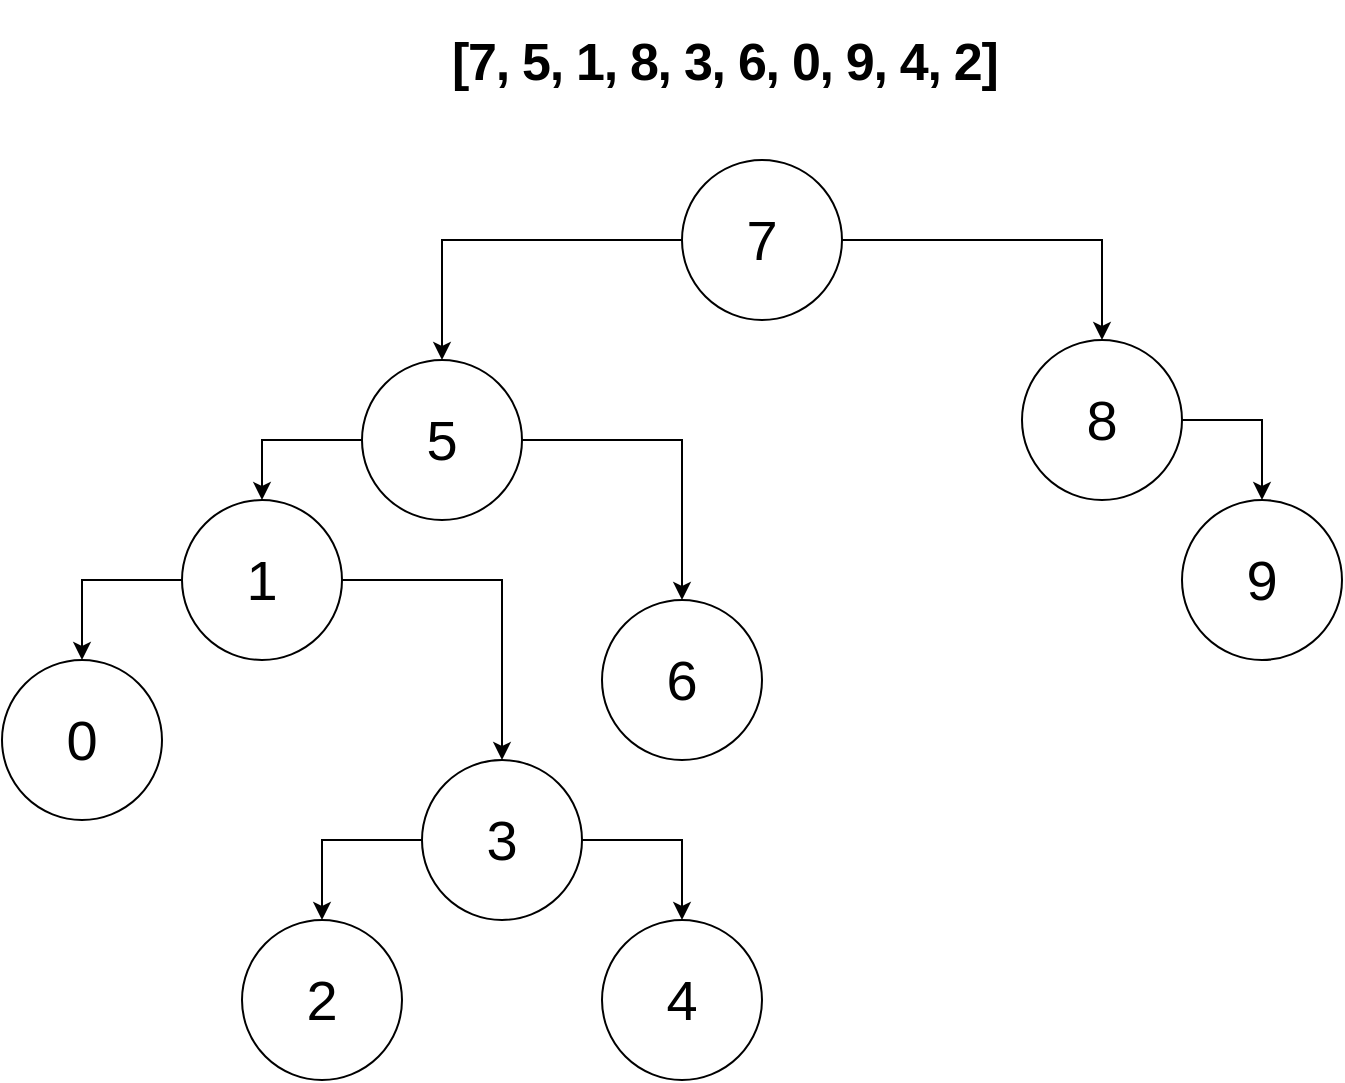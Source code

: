 <mxfile version="20.2.3" type="github">
  <diagram id="-eitLj4S31XV4_M0R__X" name="Sayfa -1">
    <mxGraphModel dx="2062" dy="1114" grid="1" gridSize="10" guides="1" tooltips="1" connect="1" arrows="1" fold="1" page="1" pageScale="1" pageWidth="827" pageHeight="1169" math="0" shadow="0">
      <root>
        <mxCell id="0" />
        <mxCell id="1" parent="0" />
        <mxCell id="d0uKtJr3sExeUl2TqwTk-1" value="&lt;h1&gt;&lt;span style=&quot;background-color: rgb(255, 255, 255); font-family: Nunito, sans-serif; font-weight: bolder; letter-spacing: -0.64px;&quot;&gt;&lt;font style=&quot;font-size: 26px;&quot;&gt;[7, 5, 1, 8, 3, 6, 0, 9, 4, 2]&lt;/font&gt;&lt;/span&gt;&lt;br&gt;&lt;/h1&gt;" style="text;html=1;strokeColor=none;fillColor=none;spacing=5;spacingTop=-20;whiteSpace=wrap;overflow=hidden;rounded=0;" vertex="1" parent="1">
          <mxGeometry x="270" y="40" width="341" height="40" as="geometry" />
        </mxCell>
        <mxCell id="d0uKtJr3sExeUl2TqwTk-25" value="" style="edgeStyle=orthogonalEdgeStyle;rounded=0;orthogonalLoop=1;jettySize=auto;html=1;fontSize=28;entryX=0.5;entryY=0;entryDx=0;entryDy=0;" edge="1" parent="1" source="d0uKtJr3sExeUl2TqwTk-2" target="d0uKtJr3sExeUl2TqwTk-5">
          <mxGeometry relative="1" as="geometry">
            <mxPoint x="414" y="270" as="targetPoint" />
          </mxGeometry>
        </mxCell>
        <mxCell id="d0uKtJr3sExeUl2TqwTk-26" style="edgeStyle=orthogonalEdgeStyle;rounded=0;orthogonalLoop=1;jettySize=auto;html=1;entryX=0.5;entryY=0;entryDx=0;entryDy=0;fontSize=28;" edge="1" parent="1" source="d0uKtJr3sExeUl2TqwTk-2" target="d0uKtJr3sExeUl2TqwTk-9">
          <mxGeometry relative="1" as="geometry">
            <mxPoint x="520" y="240" as="targetPoint" />
          </mxGeometry>
        </mxCell>
        <mxCell id="d0uKtJr3sExeUl2TqwTk-2" value="&lt;font style=&quot;font-size: 28px;&quot;&gt;7&lt;/font&gt;" style="ellipse;whiteSpace=wrap;html=1;aspect=fixed;" vertex="1" parent="1">
          <mxGeometry x="390" y="110" width="80" height="80" as="geometry" />
        </mxCell>
        <mxCell id="d0uKtJr3sExeUl2TqwTk-34" style="edgeStyle=orthogonalEdgeStyle;rounded=0;orthogonalLoop=1;jettySize=auto;html=1;entryX=0.5;entryY=0;entryDx=0;entryDy=0;fontSize=28;" edge="1" parent="1" source="d0uKtJr3sExeUl2TqwTk-5" target="d0uKtJr3sExeUl2TqwTk-32">
          <mxGeometry relative="1" as="geometry" />
        </mxCell>
        <mxCell id="d0uKtJr3sExeUl2TqwTk-38" style="edgeStyle=orthogonalEdgeStyle;rounded=0;orthogonalLoop=1;jettySize=auto;html=1;entryX=0.5;entryY=0;entryDx=0;entryDy=0;fontSize=28;exitX=1;exitY=0.5;exitDx=0;exitDy=0;" edge="1" parent="1" source="d0uKtJr3sExeUl2TqwTk-5" target="d0uKtJr3sExeUl2TqwTk-37">
          <mxGeometry relative="1" as="geometry">
            <mxPoint x="340" y="300" as="sourcePoint" />
          </mxGeometry>
        </mxCell>
        <mxCell id="d0uKtJr3sExeUl2TqwTk-5" value="&lt;font style=&quot;font-size: 28px;&quot;&gt;5&lt;/font&gt;" style="ellipse;whiteSpace=wrap;html=1;aspect=fixed;" vertex="1" parent="1">
          <mxGeometry x="230" y="210" width="80" height="80" as="geometry" />
        </mxCell>
        <mxCell id="d0uKtJr3sExeUl2TqwTk-28" style="edgeStyle=orthogonalEdgeStyle;rounded=0;orthogonalLoop=1;jettySize=auto;html=1;exitX=1;exitY=0.5;exitDx=0;exitDy=0;fontSize=28;" edge="1" parent="1" source="d0uKtJr3sExeUl2TqwTk-9" target="d0uKtJr3sExeUl2TqwTk-18">
          <mxGeometry relative="1" as="geometry" />
        </mxCell>
        <mxCell id="d0uKtJr3sExeUl2TqwTk-9" value="&lt;font style=&quot;font-size: 28px;&quot;&gt;8&lt;/font&gt;" style="ellipse;whiteSpace=wrap;html=1;aspect=fixed;" vertex="1" parent="1">
          <mxGeometry x="560" y="200" width="80" height="80" as="geometry" />
        </mxCell>
        <mxCell id="d0uKtJr3sExeUl2TqwTk-18" value="&lt;font style=&quot;font-size: 28px;&quot;&gt;9&lt;/font&gt;" style="ellipse;whiteSpace=wrap;html=1;aspect=fixed;" vertex="1" parent="1">
          <mxGeometry x="640" y="280" width="80" height="80" as="geometry" />
        </mxCell>
        <mxCell id="d0uKtJr3sExeUl2TqwTk-36" style="edgeStyle=orthogonalEdgeStyle;rounded=0;orthogonalLoop=1;jettySize=auto;html=1;entryX=0.5;entryY=0;entryDx=0;entryDy=0;fontSize=28;" edge="1" parent="1" source="d0uKtJr3sExeUl2TqwTk-32" target="d0uKtJr3sExeUl2TqwTk-35">
          <mxGeometry relative="1" as="geometry">
            <mxPoint x="250" y="370" as="sourcePoint" />
          </mxGeometry>
        </mxCell>
        <mxCell id="d0uKtJr3sExeUl2TqwTk-41" style="edgeStyle=orthogonalEdgeStyle;rounded=0;orthogonalLoop=1;jettySize=auto;html=1;exitX=0;exitY=0.5;exitDx=0;exitDy=0;entryX=0.5;entryY=0;entryDx=0;entryDy=0;fontSize=28;" edge="1" parent="1" source="d0uKtJr3sExeUl2TqwTk-32" target="d0uKtJr3sExeUl2TqwTk-39">
          <mxGeometry relative="1" as="geometry" />
        </mxCell>
        <mxCell id="d0uKtJr3sExeUl2TqwTk-32" value="&lt;font style=&quot;font-size: 28px;&quot;&gt;1&lt;/font&gt;" style="ellipse;whiteSpace=wrap;html=1;aspect=fixed;" vertex="1" parent="1">
          <mxGeometry x="140" y="280" width="80" height="80" as="geometry" />
        </mxCell>
        <mxCell id="d0uKtJr3sExeUl2TqwTk-43" style="edgeStyle=orthogonalEdgeStyle;rounded=0;orthogonalLoop=1;jettySize=auto;html=1;entryX=0.5;entryY=0;entryDx=0;entryDy=0;fontSize=28;" edge="1" parent="1" source="d0uKtJr3sExeUl2TqwTk-35" target="d0uKtJr3sExeUl2TqwTk-42">
          <mxGeometry relative="1" as="geometry" />
        </mxCell>
        <mxCell id="d0uKtJr3sExeUl2TqwTk-46" style="edgeStyle=orthogonalEdgeStyle;rounded=0;orthogonalLoop=1;jettySize=auto;html=1;exitX=0;exitY=0.5;exitDx=0;exitDy=0;entryX=0.5;entryY=0;entryDx=0;entryDy=0;fontSize=28;" edge="1" parent="1" source="d0uKtJr3sExeUl2TqwTk-35" target="d0uKtJr3sExeUl2TqwTk-44">
          <mxGeometry relative="1" as="geometry" />
        </mxCell>
        <mxCell id="d0uKtJr3sExeUl2TqwTk-35" value="&lt;font style=&quot;font-size: 28px;&quot;&gt;3&lt;/font&gt;" style="ellipse;whiteSpace=wrap;html=1;aspect=fixed;" vertex="1" parent="1">
          <mxGeometry x="260" y="410" width="80" height="80" as="geometry" />
        </mxCell>
        <mxCell id="d0uKtJr3sExeUl2TqwTk-37" value="&lt;font style=&quot;font-size: 28px;&quot;&gt;6&lt;/font&gt;" style="ellipse;whiteSpace=wrap;html=1;aspect=fixed;" vertex="1" parent="1">
          <mxGeometry x="350" y="330" width="80" height="80" as="geometry" />
        </mxCell>
        <mxCell id="d0uKtJr3sExeUl2TqwTk-39" value="&lt;font style=&quot;font-size: 28px;&quot;&gt;0&lt;/font&gt;" style="ellipse;whiteSpace=wrap;html=1;aspect=fixed;" vertex="1" parent="1">
          <mxGeometry x="50" y="360" width="80" height="80" as="geometry" />
        </mxCell>
        <mxCell id="d0uKtJr3sExeUl2TqwTk-42" value="&lt;font style=&quot;font-size: 28px;&quot;&gt;4&lt;/font&gt;" style="ellipse;whiteSpace=wrap;html=1;aspect=fixed;" vertex="1" parent="1">
          <mxGeometry x="350" y="490" width="80" height="80" as="geometry" />
        </mxCell>
        <mxCell id="d0uKtJr3sExeUl2TqwTk-44" value="&lt;font style=&quot;font-size: 28px;&quot;&gt;2&lt;/font&gt;" style="ellipse;whiteSpace=wrap;html=1;aspect=fixed;" vertex="1" parent="1">
          <mxGeometry x="170" y="490" width="80" height="80" as="geometry" />
        </mxCell>
      </root>
    </mxGraphModel>
  </diagram>
</mxfile>
